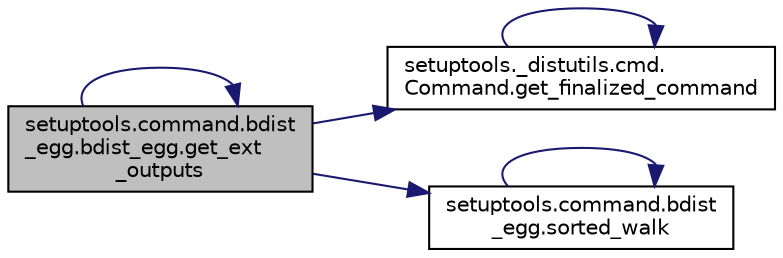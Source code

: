 digraph "setuptools.command.bdist_egg.bdist_egg.get_ext_outputs"
{
 // LATEX_PDF_SIZE
  edge [fontname="Helvetica",fontsize="10",labelfontname="Helvetica",labelfontsize="10"];
  node [fontname="Helvetica",fontsize="10",shape=record];
  rankdir="LR";
  Node1 [label="setuptools.command.bdist\l_egg.bdist_egg.get_ext\l_outputs",height=0.2,width=0.4,color="black", fillcolor="grey75", style="filled", fontcolor="black",tooltip=" "];
  Node1 -> Node1 [color="midnightblue",fontsize="10",style="solid",fontname="Helvetica"];
  Node1 -> Node2 [color="midnightblue",fontsize="10",style="solid",fontname="Helvetica"];
  Node2 [label="setuptools._distutils.cmd.\lCommand.get_finalized_command",height=0.2,width=0.4,color="black", fillcolor="white", style="filled",URL="$dd/df5/classsetuptools_1_1__distutils_1_1cmd_1_1_command.html#a09d3bf8e912072dce360a2e78d28cd75",tooltip=" "];
  Node2 -> Node2 [color="midnightblue",fontsize="10",style="solid",fontname="Helvetica"];
  Node1 -> Node3 [color="midnightblue",fontsize="10",style="solid",fontname="Helvetica"];
  Node3 [label="setuptools.command.bdist\l_egg.sorted_walk",height=0.2,width=0.4,color="black", fillcolor="white", style="filled",URL="$db/daf/namespacesetuptools_1_1command_1_1bdist__egg.html#a475ca685e10db35e7fdf57cf2d1cad05",tooltip=" "];
  Node3 -> Node3 [color="midnightblue",fontsize="10",style="solid",fontname="Helvetica"];
}
